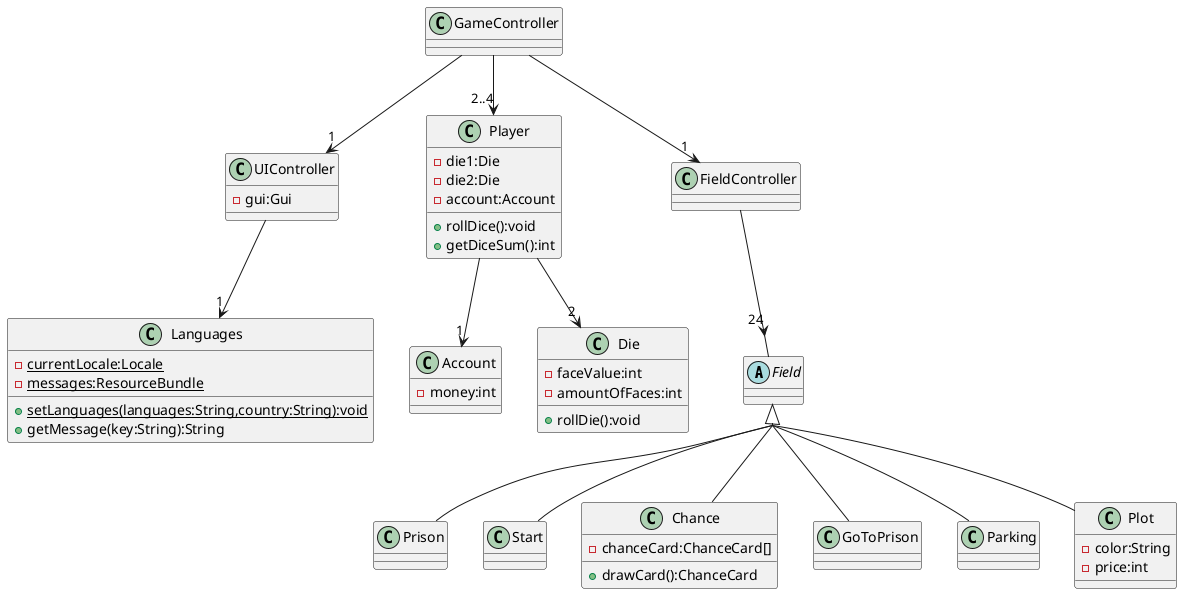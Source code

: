 @startuml
'https://plantuml.com/class-diagram
skinparam groupInheritance 2

abstract class Field
class Prison
class Start
class Chance{
    -chanceCard:ChanceCard[]
    +drawCard():ChanceCard
}
class GoToPrison
class Parking
class Plot{
    -color:String
    -price:int
}

Field <|-- Prison
Field <|-- Start
Field <|-- Chance
Field <|-- GoToPrison
Field <|-- Parking
Field <|-- Plot

class UIController{
    -gui:Gui
}
class Player{
    -die1:Die
    -die2:Die
    -account:Account
    +rollDice():void
    +getDiceSum():int
}
class Account{
    -money:int
}
class Die{
    -faceValue:int
    -amountOfFaces:int
    +rollDie():void
}
class FieldController
class GameController

Player -->"2" Die
Player -->"1" Account
GameController -->"2..4" Player
GameController -->"1" FieldController
FieldController -->"24" Field
GameController -->"1" UIController
UIController -->"1" Languages

class Languages{
    {static}-currentLocale:Locale
    {static}-messages:ResourceBundle
    {static}+setLanguages(languages:String,country:String):void
    +getMessage(key:String):String
}



@enduml